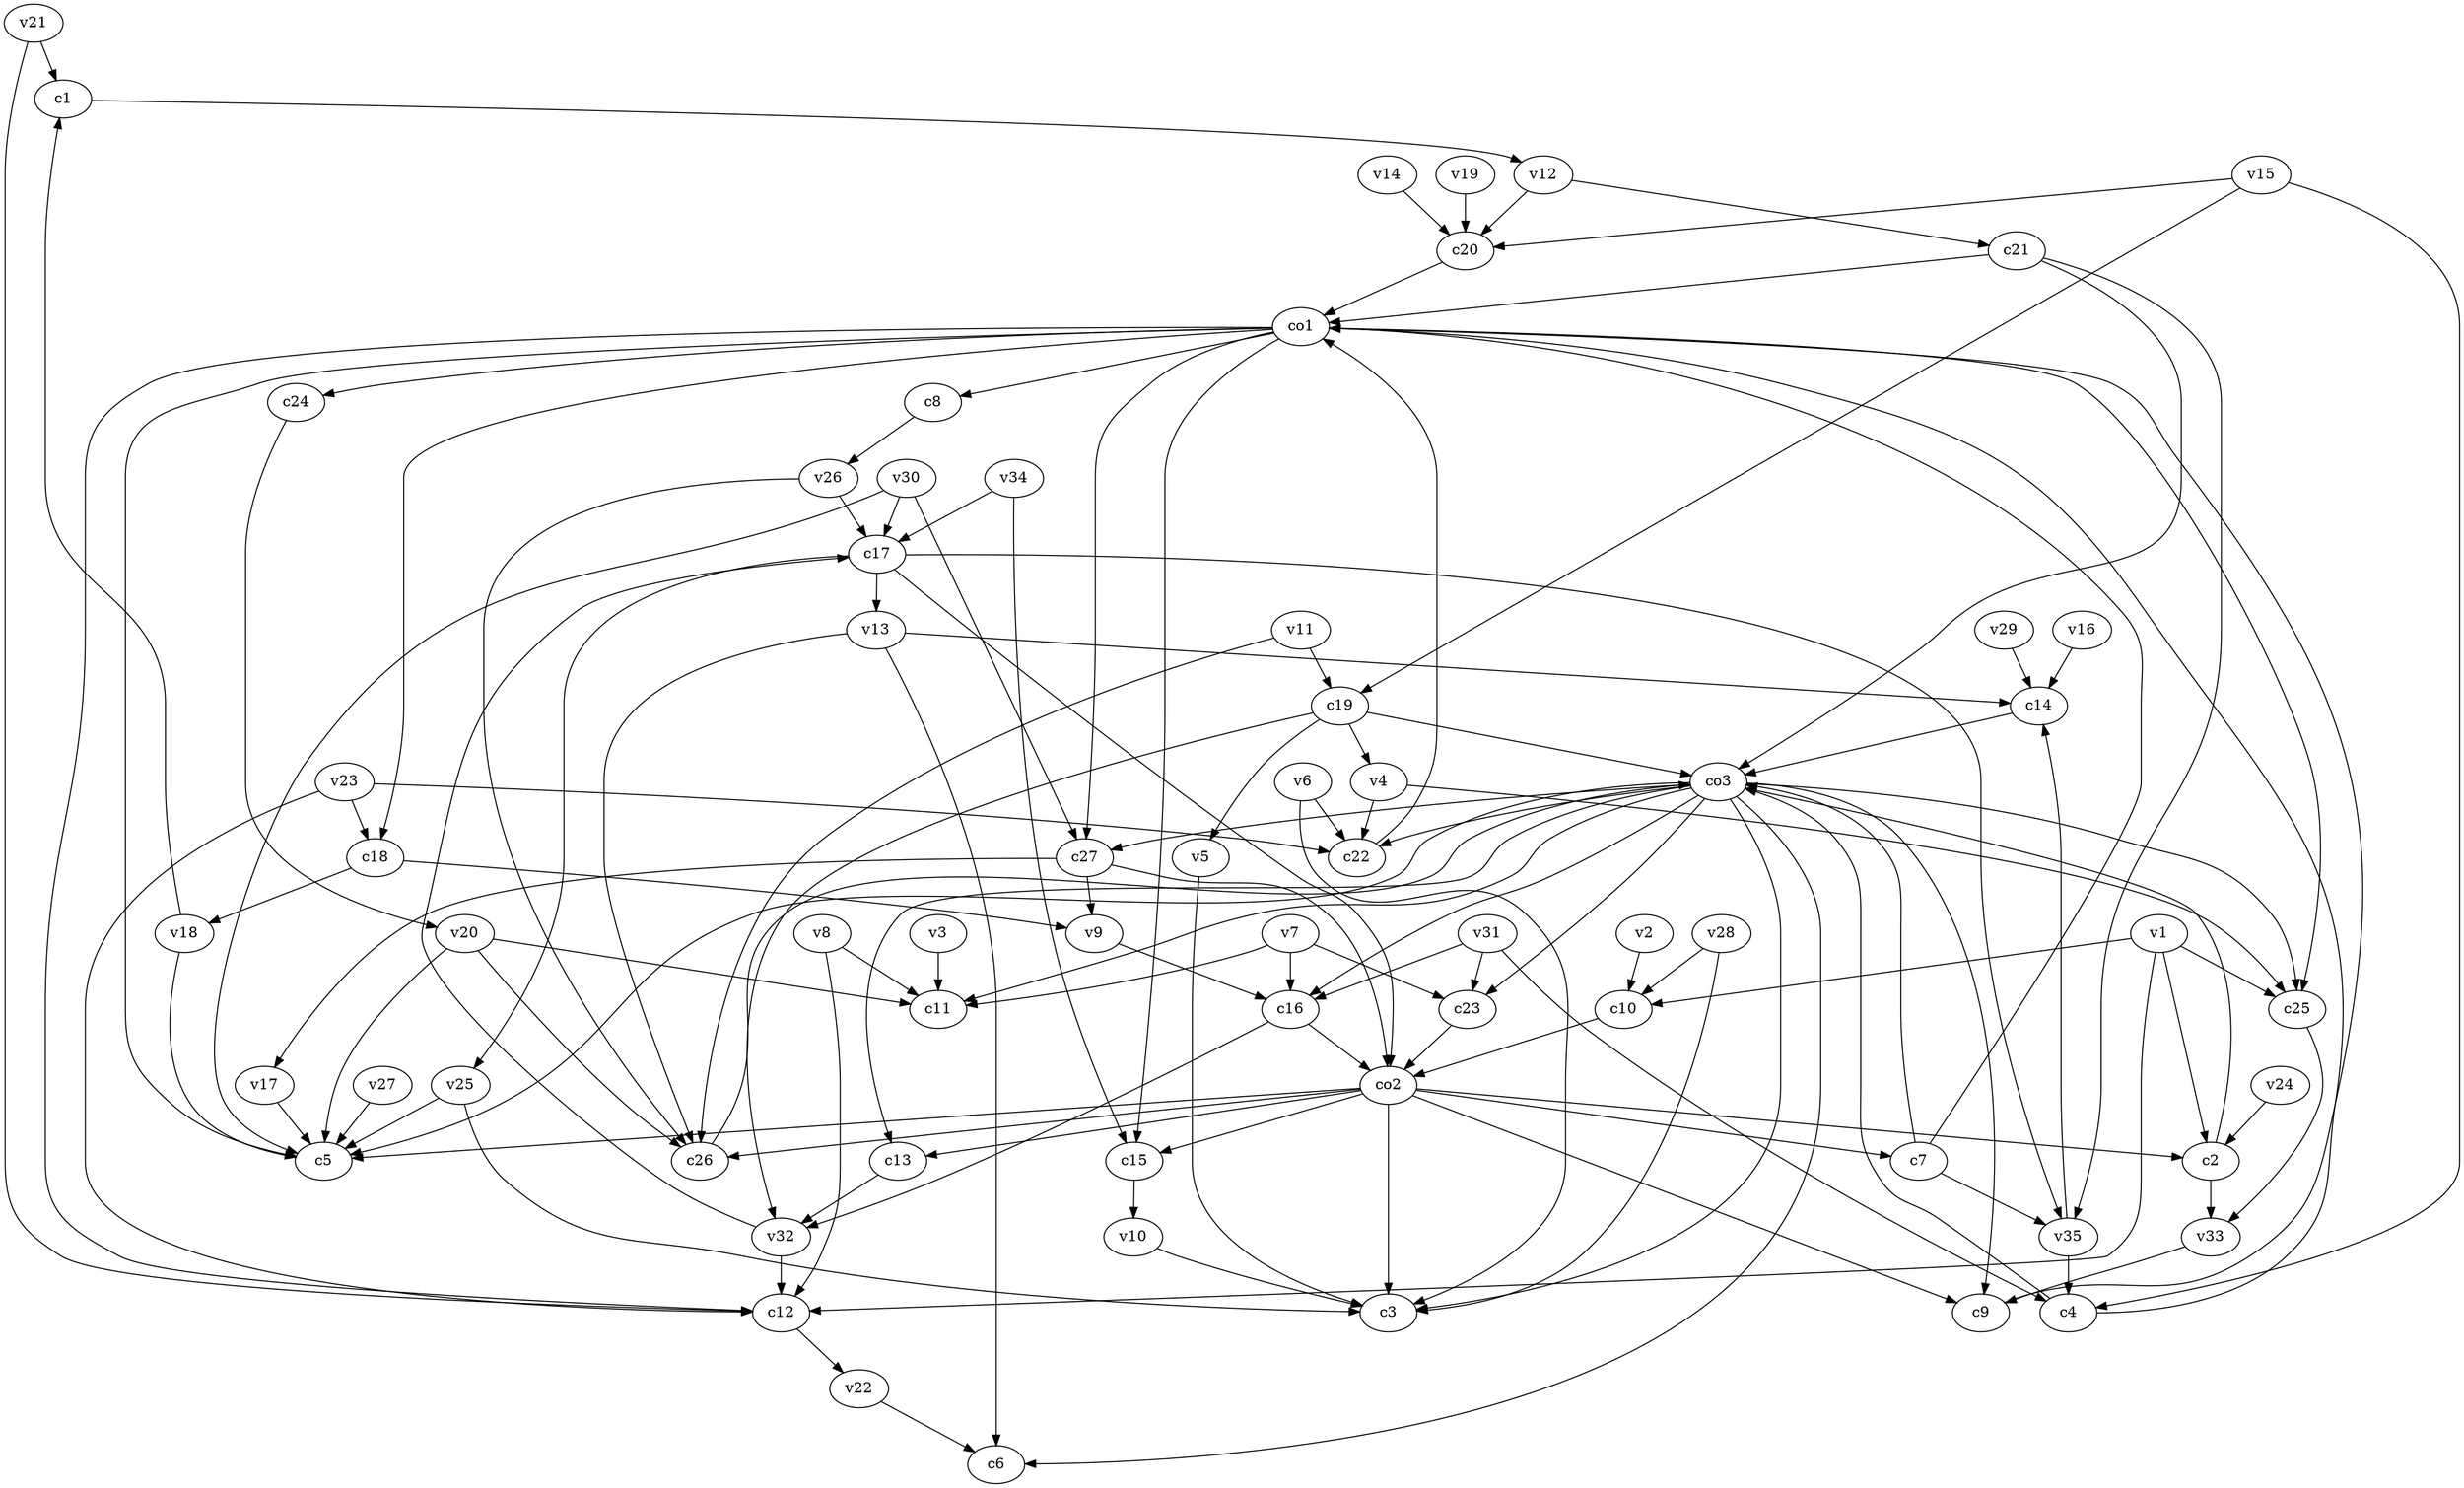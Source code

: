 strict digraph  {
c1;
c2;
c3;
c4;
c5;
c6;
c7;
c8;
c9;
c10;
c11;
c12;
c13;
c14;
c15;
c16;
c17;
c18;
c19;
c20;
c21;
c22;
c23;
c24;
c25;
c26;
c27;
v1;
v2;
v3;
v4;
v5;
v6;
v7;
v8;
v9;
v10;
v11;
v12;
v13;
v14;
v15;
v16;
v17;
v18;
v19;
v20;
v21;
v22;
v23;
v24;
v25;
v26;
v27;
v28;
v29;
v30;
v31;
v32;
v33;
v34;
v35;
co1;
co2;
co3;
c1 -> v12  [weight=1];
c2 -> v33  [weight=1];
c2 -> co3  [weight=1];
c4 -> co1  [weight=1];
c4 -> co3  [weight=1];
c7 -> v35  [weight=1];
c7 -> co3  [weight=1];
c7 -> co1  [weight=1];
c8 -> v26  [weight=1];
c9 -> co1  [weight=1];
c10 -> co2  [weight=1];
c12 -> v22  [weight=1];
c13 -> v32  [weight=1];
c14 -> co3  [weight=1];
c15 -> v10  [weight=1];
c16 -> v32  [weight=1];
c16 -> co2  [weight=1];
c17 -> v35  [weight=1];
c17 -> co2  [weight=1];
c17 -> v25  [weight=1];
c17 -> v13  [weight=1];
c18 -> v18  [weight=1];
c18 -> v9  [weight=1];
c19 -> v32  [weight=1];
c19 -> v5  [weight=1];
c19 -> co3  [weight=1];
c19 -> v4  [weight=1];
c20 -> co1  [weight=1];
c21 -> co1  [weight=1];
c21 -> co3  [weight=1];
c21 -> v35  [weight=1];
c22 -> co1  [weight=1];
c23 -> co2  [weight=1];
c24 -> v20  [weight=1];
c25 -> v33  [weight=1];
c26 -> co3  [weight=1];
c27 -> v9  [weight=1];
c27 -> v17  [weight=1];
c27 -> co2  [weight=1];
v1 -> c2  [weight=1];
v1 -> c12  [weight=1];
v1 -> c25  [weight=1];
v1 -> c10  [weight=1];
v2 -> c10  [weight=1];
v3 -> c11  [weight=1];
v4 -> c22  [weight=1];
v4 -> c25  [weight=1];
v5 -> c3  [weight=1];
v6 -> c22  [weight=1];
v6 -> c3  [weight=1];
v7 -> c23  [weight=1];
v7 -> c11  [weight=1];
v7 -> c16  [weight=1];
v8 -> c11  [weight=1];
v8 -> c12  [weight=1];
v9 -> c16  [weight=1];
v10 -> c3  [weight=1];
v11 -> c19  [weight=1];
v11 -> c26  [weight=1];
v12 -> c20  [weight=1];
v12 -> c21  [weight=1];
v13 -> c14  [weight=1];
v13 -> c6  [weight=1];
v13 -> c26  [weight=1];
v14 -> c20  [weight=1];
v15 -> c4  [weight=1];
v15 -> c19  [weight=1];
v15 -> c20  [weight=1];
v16 -> c14  [weight=1];
v17 -> c5  [weight=1];
v18 -> c1  [weight=1];
v18 -> c5  [weight=1];
v19 -> c20  [weight=1];
v20 -> c26  [weight=1];
v20 -> c5  [weight=1];
v20 -> c11  [weight=1];
v21 -> c12  [weight=1];
v21 -> c1  [weight=1];
v22 -> c6  [weight=1];
v23 -> c12  [weight=1];
v23 -> c22  [weight=1];
v23 -> c18  [weight=1];
v24 -> c2  [weight=1];
v25 -> c5  [weight=1];
v25 -> c3  [weight=1];
v26 -> c17  [weight=1];
v26 -> c26  [weight=1];
v27 -> c5  [weight=1];
v28 -> c3  [weight=1];
v28 -> c10  [weight=1];
v29 -> c14  [weight=1];
v30 -> c27  [weight=1];
v30 -> c17  [weight=1];
v30 -> c5  [weight=1];
v31 -> c4  [weight=1];
v31 -> c16  [weight=1];
v31 -> c23  [weight=1];
v32 -> c12  [weight=1];
v32 -> c17  [weight=1];
v33 -> c9  [weight=1];
v34 -> c15  [weight=1];
v34 -> c17  [weight=1];
v35 -> c14  [weight=1];
v35 -> c4  [weight=1];
co1 -> c18  [weight=1];
co1 -> c8  [weight=1];
co1 -> c5  [weight=1];
co1 -> c24  [weight=1];
co1 -> c12  [weight=1];
co1 -> c27  [weight=1];
co1 -> c15  [weight=1];
co1 -> c25  [weight=1];
co2 -> c26  [weight=1];
co2 -> c13  [weight=1];
co2 -> c2  [weight=1];
co2 -> c9  [weight=1];
co2 -> c7  [weight=1];
co2 -> c15  [weight=1];
co2 -> c3  [weight=1];
co2 -> c5  [weight=1];
co3 -> c5  [weight=1];
co3 -> c6  [weight=1];
co3 -> c9  [weight=1];
co3 -> c3  [weight=1];
co3 -> c25  [weight=1];
co3 -> c11  [weight=1];
co3 -> c16  [weight=1];
co3 -> c23  [weight=1];
co3 -> c27  [weight=1];
co3 -> c13  [weight=1];
co3 -> c22  [weight=1];
}
